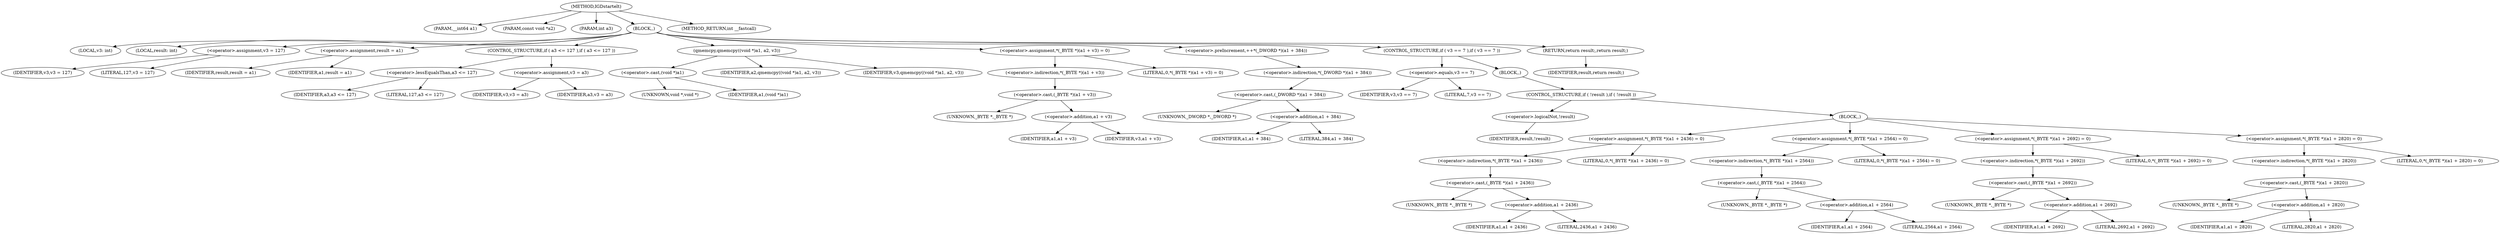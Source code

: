 digraph IGDstartelt {  
"1000103" [label = "(METHOD,IGDstartelt)" ]
"1000104" [label = "(PARAM,__int64 a1)" ]
"1000105" [label = "(PARAM,const void *a2)" ]
"1000106" [label = "(PARAM,int a3)" ]
"1000107" [label = "(BLOCK,,)" ]
"1000108" [label = "(LOCAL,v3: int)" ]
"1000109" [label = "(LOCAL,result: int)" ]
"1000110" [label = "(<operator>.assignment,v3 = 127)" ]
"1000111" [label = "(IDENTIFIER,v3,v3 = 127)" ]
"1000112" [label = "(LITERAL,127,v3 = 127)" ]
"1000113" [label = "(<operator>.assignment,result = a1)" ]
"1000114" [label = "(IDENTIFIER,result,result = a1)" ]
"1000115" [label = "(IDENTIFIER,a1,result = a1)" ]
"1000116" [label = "(CONTROL_STRUCTURE,if ( a3 <= 127 ),if ( a3 <= 127 ))" ]
"1000117" [label = "(<operator>.lessEqualsThan,a3 <= 127)" ]
"1000118" [label = "(IDENTIFIER,a3,a3 <= 127)" ]
"1000119" [label = "(LITERAL,127,a3 <= 127)" ]
"1000120" [label = "(<operator>.assignment,v3 = a3)" ]
"1000121" [label = "(IDENTIFIER,v3,v3 = a3)" ]
"1000122" [label = "(IDENTIFIER,a3,v3 = a3)" ]
"1000123" [label = "(qmemcpy,qmemcpy((void *)a1, a2, v3))" ]
"1000124" [label = "(<operator>.cast,(void *)a1)" ]
"1000125" [label = "(UNKNOWN,void *,void *)" ]
"1000126" [label = "(IDENTIFIER,a1,(void *)a1)" ]
"1000127" [label = "(IDENTIFIER,a2,qmemcpy((void *)a1, a2, v3))" ]
"1000128" [label = "(IDENTIFIER,v3,qmemcpy((void *)a1, a2, v3))" ]
"1000129" [label = "(<operator>.assignment,*(_BYTE *)(a1 + v3) = 0)" ]
"1000130" [label = "(<operator>.indirection,*(_BYTE *)(a1 + v3))" ]
"1000131" [label = "(<operator>.cast,(_BYTE *)(a1 + v3))" ]
"1000132" [label = "(UNKNOWN,_BYTE *,_BYTE *)" ]
"1000133" [label = "(<operator>.addition,a1 + v3)" ]
"1000134" [label = "(IDENTIFIER,a1,a1 + v3)" ]
"1000135" [label = "(IDENTIFIER,v3,a1 + v3)" ]
"1000136" [label = "(LITERAL,0,*(_BYTE *)(a1 + v3) = 0)" ]
"1000137" [label = "(<operator>.preIncrement,++*(_DWORD *)(a1 + 384))" ]
"1000138" [label = "(<operator>.indirection,*(_DWORD *)(a1 + 384))" ]
"1000139" [label = "(<operator>.cast,(_DWORD *)(a1 + 384))" ]
"1000140" [label = "(UNKNOWN,_DWORD *,_DWORD *)" ]
"1000141" [label = "(<operator>.addition,a1 + 384)" ]
"1000142" [label = "(IDENTIFIER,a1,a1 + 384)" ]
"1000143" [label = "(LITERAL,384,a1 + 384)" ]
"1000144" [label = "(CONTROL_STRUCTURE,if ( v3 == 7 ),if ( v3 == 7 ))" ]
"1000145" [label = "(<operator>.equals,v3 == 7)" ]
"1000146" [label = "(IDENTIFIER,v3,v3 == 7)" ]
"1000147" [label = "(LITERAL,7,v3 == 7)" ]
"1000148" [label = "(BLOCK,,)" ]
"1000149" [label = "(CONTROL_STRUCTURE,if ( !result ),if ( !result ))" ]
"1000150" [label = "(<operator>.logicalNot,!result)" ]
"1000151" [label = "(IDENTIFIER,result,!result)" ]
"1000152" [label = "(BLOCK,,)" ]
"1000153" [label = "(<operator>.assignment,*(_BYTE *)(a1 + 2436) = 0)" ]
"1000154" [label = "(<operator>.indirection,*(_BYTE *)(a1 + 2436))" ]
"1000155" [label = "(<operator>.cast,(_BYTE *)(a1 + 2436))" ]
"1000156" [label = "(UNKNOWN,_BYTE *,_BYTE *)" ]
"1000157" [label = "(<operator>.addition,a1 + 2436)" ]
"1000158" [label = "(IDENTIFIER,a1,a1 + 2436)" ]
"1000159" [label = "(LITERAL,2436,a1 + 2436)" ]
"1000160" [label = "(LITERAL,0,*(_BYTE *)(a1 + 2436) = 0)" ]
"1000161" [label = "(<operator>.assignment,*(_BYTE *)(a1 + 2564) = 0)" ]
"1000162" [label = "(<operator>.indirection,*(_BYTE *)(a1 + 2564))" ]
"1000163" [label = "(<operator>.cast,(_BYTE *)(a1 + 2564))" ]
"1000164" [label = "(UNKNOWN,_BYTE *,_BYTE *)" ]
"1000165" [label = "(<operator>.addition,a1 + 2564)" ]
"1000166" [label = "(IDENTIFIER,a1,a1 + 2564)" ]
"1000167" [label = "(LITERAL,2564,a1 + 2564)" ]
"1000168" [label = "(LITERAL,0,*(_BYTE *)(a1 + 2564) = 0)" ]
"1000169" [label = "(<operator>.assignment,*(_BYTE *)(a1 + 2692) = 0)" ]
"1000170" [label = "(<operator>.indirection,*(_BYTE *)(a1 + 2692))" ]
"1000171" [label = "(<operator>.cast,(_BYTE *)(a1 + 2692))" ]
"1000172" [label = "(UNKNOWN,_BYTE *,_BYTE *)" ]
"1000173" [label = "(<operator>.addition,a1 + 2692)" ]
"1000174" [label = "(IDENTIFIER,a1,a1 + 2692)" ]
"1000175" [label = "(LITERAL,2692,a1 + 2692)" ]
"1000176" [label = "(LITERAL,0,*(_BYTE *)(a1 + 2692) = 0)" ]
"1000177" [label = "(<operator>.assignment,*(_BYTE *)(a1 + 2820) = 0)" ]
"1000178" [label = "(<operator>.indirection,*(_BYTE *)(a1 + 2820))" ]
"1000179" [label = "(<operator>.cast,(_BYTE *)(a1 + 2820))" ]
"1000180" [label = "(UNKNOWN,_BYTE *,_BYTE *)" ]
"1000181" [label = "(<operator>.addition,a1 + 2820)" ]
"1000182" [label = "(IDENTIFIER,a1,a1 + 2820)" ]
"1000183" [label = "(LITERAL,2820,a1 + 2820)" ]
"1000184" [label = "(LITERAL,0,*(_BYTE *)(a1 + 2820) = 0)" ]
"1000185" [label = "(RETURN,return result;,return result;)" ]
"1000186" [label = "(IDENTIFIER,result,return result;)" ]
"1000187" [label = "(METHOD_RETURN,int __fastcall)" ]
  "1000103" -> "1000104" 
  "1000103" -> "1000105" 
  "1000103" -> "1000106" 
  "1000103" -> "1000107" 
  "1000103" -> "1000187" 
  "1000107" -> "1000108" 
  "1000107" -> "1000109" 
  "1000107" -> "1000110" 
  "1000107" -> "1000113" 
  "1000107" -> "1000116" 
  "1000107" -> "1000123" 
  "1000107" -> "1000129" 
  "1000107" -> "1000137" 
  "1000107" -> "1000144" 
  "1000107" -> "1000185" 
  "1000110" -> "1000111" 
  "1000110" -> "1000112" 
  "1000113" -> "1000114" 
  "1000113" -> "1000115" 
  "1000116" -> "1000117" 
  "1000116" -> "1000120" 
  "1000117" -> "1000118" 
  "1000117" -> "1000119" 
  "1000120" -> "1000121" 
  "1000120" -> "1000122" 
  "1000123" -> "1000124" 
  "1000123" -> "1000127" 
  "1000123" -> "1000128" 
  "1000124" -> "1000125" 
  "1000124" -> "1000126" 
  "1000129" -> "1000130" 
  "1000129" -> "1000136" 
  "1000130" -> "1000131" 
  "1000131" -> "1000132" 
  "1000131" -> "1000133" 
  "1000133" -> "1000134" 
  "1000133" -> "1000135" 
  "1000137" -> "1000138" 
  "1000138" -> "1000139" 
  "1000139" -> "1000140" 
  "1000139" -> "1000141" 
  "1000141" -> "1000142" 
  "1000141" -> "1000143" 
  "1000144" -> "1000145" 
  "1000144" -> "1000148" 
  "1000145" -> "1000146" 
  "1000145" -> "1000147" 
  "1000148" -> "1000149" 
  "1000149" -> "1000150" 
  "1000149" -> "1000152" 
  "1000150" -> "1000151" 
  "1000152" -> "1000153" 
  "1000152" -> "1000161" 
  "1000152" -> "1000169" 
  "1000152" -> "1000177" 
  "1000153" -> "1000154" 
  "1000153" -> "1000160" 
  "1000154" -> "1000155" 
  "1000155" -> "1000156" 
  "1000155" -> "1000157" 
  "1000157" -> "1000158" 
  "1000157" -> "1000159" 
  "1000161" -> "1000162" 
  "1000161" -> "1000168" 
  "1000162" -> "1000163" 
  "1000163" -> "1000164" 
  "1000163" -> "1000165" 
  "1000165" -> "1000166" 
  "1000165" -> "1000167" 
  "1000169" -> "1000170" 
  "1000169" -> "1000176" 
  "1000170" -> "1000171" 
  "1000171" -> "1000172" 
  "1000171" -> "1000173" 
  "1000173" -> "1000174" 
  "1000173" -> "1000175" 
  "1000177" -> "1000178" 
  "1000177" -> "1000184" 
  "1000178" -> "1000179" 
  "1000179" -> "1000180" 
  "1000179" -> "1000181" 
  "1000181" -> "1000182" 
  "1000181" -> "1000183" 
  "1000185" -> "1000186" 
}
